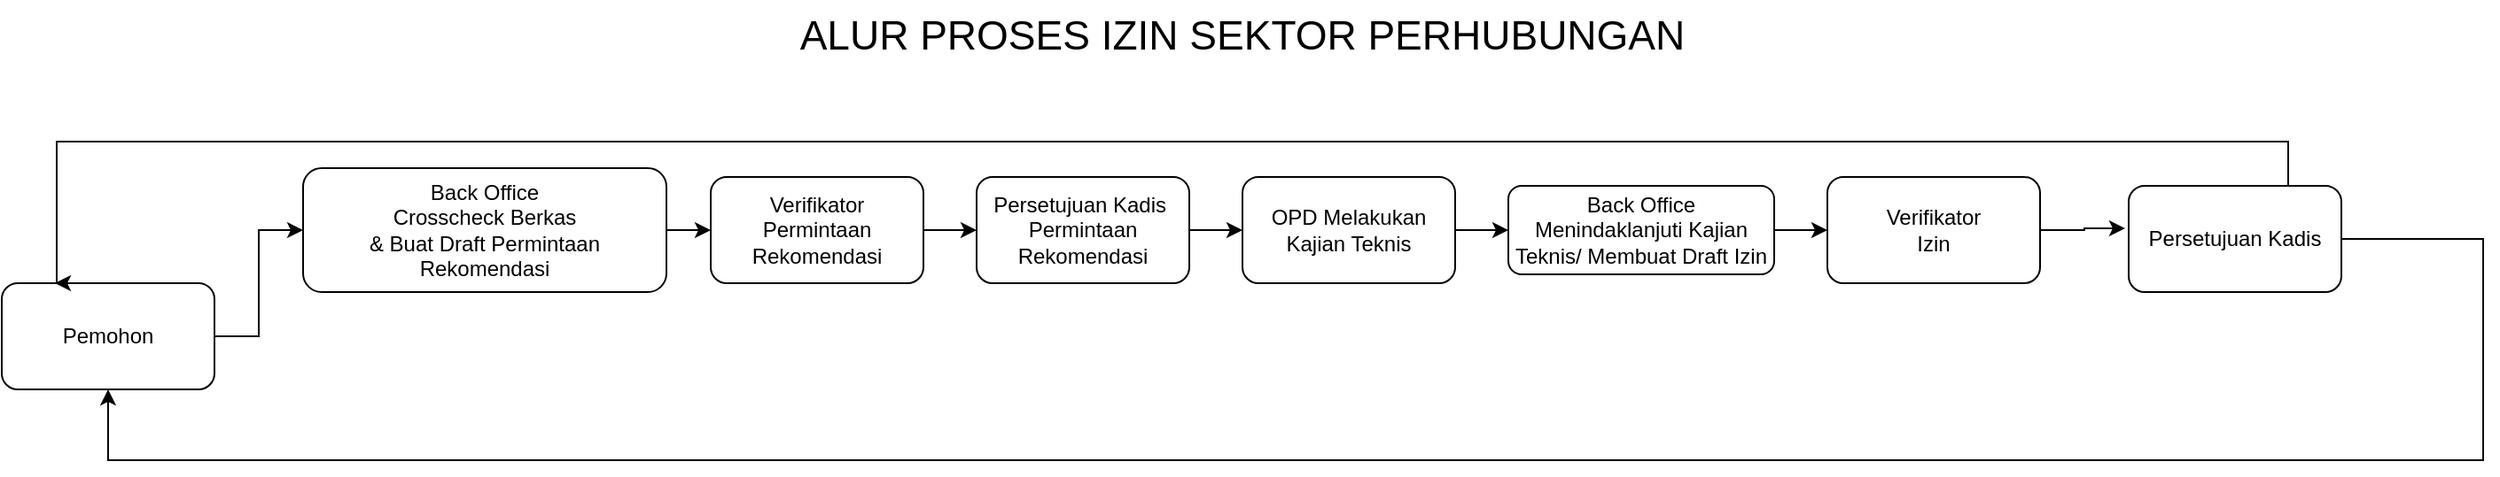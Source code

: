 <mxfile version="24.6.2" type="github">
  <diagram name="Page-1" id="WCSuS18ZcLkWK5BjLlO2">
    <mxGraphModel dx="1434" dy="703" grid="1" gridSize="10" guides="1" tooltips="1" connect="1" arrows="1" fold="1" page="1" pageScale="1" pageWidth="850" pageHeight="1100" math="0" shadow="0">
      <root>
        <mxCell id="0" />
        <mxCell id="1" parent="0" />
        <mxCell id="p7hRojnRqfnaJmvfmgiI-36" style="edgeStyle=orthogonalEdgeStyle;rounded=0;orthogonalLoop=1;jettySize=auto;html=1;entryX=0;entryY=0.5;entryDx=0;entryDy=0;" parent="1" source="p7hRojnRqfnaJmvfmgiI-1" target="p7hRojnRqfnaJmvfmgiI-3" edge="1">
          <mxGeometry relative="1" as="geometry" />
        </mxCell>
        <mxCell id="p7hRojnRqfnaJmvfmgiI-1" value="Pemohon" style="rounded=1;whiteSpace=wrap;html=1;" parent="1" vertex="1">
          <mxGeometry x="110" y="330" width="120" height="60" as="geometry" />
        </mxCell>
        <mxCell id="p7hRojnRqfnaJmvfmgiI-38" style="edgeStyle=orthogonalEdgeStyle;rounded=0;orthogonalLoop=1;jettySize=auto;html=1;entryX=0;entryY=0.5;entryDx=0;entryDy=0;" parent="1" source="p7hRojnRqfnaJmvfmgiI-3" target="p7hRojnRqfnaJmvfmgiI-4" edge="1">
          <mxGeometry relative="1" as="geometry" />
        </mxCell>
        <mxCell id="p7hRojnRqfnaJmvfmgiI-3" value="Back Office&lt;br&gt;&lt;div&gt;&lt;span style=&quot;background-color: initial;&quot;&gt;Crosscheck Berkas&lt;br&gt;&lt;/span&gt;&amp;amp; Buat Draft Permintaan Rekomendasi&lt;br&gt;&lt;/div&gt;" style="rounded=1;whiteSpace=wrap;html=1;" parent="1" vertex="1">
          <mxGeometry x="280" y="265" width="205" height="70" as="geometry" />
        </mxCell>
        <mxCell id="p7hRojnRqfnaJmvfmgiI-40" style="edgeStyle=orthogonalEdgeStyle;rounded=0;orthogonalLoop=1;jettySize=auto;html=1;entryX=0;entryY=0.5;entryDx=0;entryDy=0;" parent="1" source="p7hRojnRqfnaJmvfmgiI-4" target="p7hRojnRqfnaJmvfmgiI-39" edge="1">
          <mxGeometry relative="1" as="geometry" />
        </mxCell>
        <mxCell id="p7hRojnRqfnaJmvfmgiI-4" value="&lt;div&gt;Verifikator&lt;br&gt;Permintaan Rekomendasi&lt;/div&gt;" style="rounded=1;whiteSpace=wrap;html=1;" parent="1" vertex="1">
          <mxGeometry x="510" y="270" width="120" height="60" as="geometry" />
        </mxCell>
        <mxCell id="p7hRojnRqfnaJmvfmgiI-16" style="edgeStyle=orthogonalEdgeStyle;rounded=0;orthogonalLoop=1;jettySize=auto;html=1;entryX=0;entryY=0.5;entryDx=0;entryDy=0;" parent="1" source="p7hRojnRqfnaJmvfmgiI-5" target="p7hRojnRqfnaJmvfmgiI-8" edge="1">
          <mxGeometry relative="1" as="geometry" />
        </mxCell>
        <mxCell id="p7hRojnRqfnaJmvfmgiI-5" value="Back Office&lt;div&gt;Menindaklanjuti Kajian Teknis/ Membuat Draft Izin&lt;/div&gt;" style="rounded=1;whiteSpace=wrap;html=1;" parent="1" vertex="1">
          <mxGeometry x="960" y="275" width="150" height="50" as="geometry" />
        </mxCell>
        <mxCell id="p7hRojnRqfnaJmvfmgiI-15" style="edgeStyle=orthogonalEdgeStyle;rounded=0;orthogonalLoop=1;jettySize=auto;html=1;entryX=0;entryY=0.5;entryDx=0;entryDy=0;" parent="1" source="p7hRojnRqfnaJmvfmgiI-7" target="p7hRojnRqfnaJmvfmgiI-5" edge="1">
          <mxGeometry relative="1" as="geometry" />
        </mxCell>
        <mxCell id="p7hRojnRqfnaJmvfmgiI-7" value="OPD Melakukan Kajian Teknis" style="rounded=1;whiteSpace=wrap;html=1;" parent="1" vertex="1">
          <mxGeometry x="810" y="270" width="120" height="60" as="geometry" />
        </mxCell>
        <mxCell id="p7hRojnRqfnaJmvfmgiI-17" style="edgeStyle=orthogonalEdgeStyle;rounded=0;orthogonalLoop=1;jettySize=auto;html=1;entryX=-0.017;entryY=0.4;entryDx=0;entryDy=0;entryPerimeter=0;" parent="1" source="p7hRojnRqfnaJmvfmgiI-8" target="p7hRojnRqfnaJmvfmgiI-10" edge="1">
          <mxGeometry relative="1" as="geometry">
            <mxPoint x="1420" y="300" as="targetPoint" />
          </mxGeometry>
        </mxCell>
        <mxCell id="p7hRojnRqfnaJmvfmgiI-8" value="&lt;div&gt;Verifikator&lt;br&gt;Izin&lt;/div&gt;" style="rounded=1;whiteSpace=wrap;html=1;" parent="1" vertex="1">
          <mxGeometry x="1140" y="270" width="120" height="60" as="geometry" />
        </mxCell>
        <mxCell id="p7hRojnRqfnaJmvfmgiI-30" style="edgeStyle=orthogonalEdgeStyle;rounded=0;orthogonalLoop=1;jettySize=auto;html=1;exitX=0.5;exitY=0;exitDx=0;exitDy=0;" parent="1" source="p7hRojnRqfnaJmvfmgiI-10" edge="1">
          <mxGeometry relative="1" as="geometry">
            <mxPoint x="140" y="330" as="targetPoint" />
            <mxPoint x="1490.03" y="270" as="sourcePoint" />
            <Array as="points">
              <mxPoint x="1400" y="250" />
              <mxPoint x="141" y="250" />
              <mxPoint x="141" y="330" />
            </Array>
          </mxGeometry>
        </mxCell>
        <mxCell id="p7hRojnRqfnaJmvfmgiI-37" style="edgeStyle=orthogonalEdgeStyle;rounded=0;orthogonalLoop=1;jettySize=auto;html=1;" parent="1" source="p7hRojnRqfnaJmvfmgiI-10" target="p7hRojnRqfnaJmvfmgiI-1" edge="1">
          <mxGeometry relative="1" as="geometry">
            <Array as="points">
              <mxPoint x="1510" y="430" />
              <mxPoint x="170" y="430" />
            </Array>
          </mxGeometry>
        </mxCell>
        <mxCell id="p7hRojnRqfnaJmvfmgiI-10" value="Persetujuan Kadis" style="rounded=1;whiteSpace=wrap;html=1;" parent="1" vertex="1">
          <mxGeometry x="1310" y="275" width="120" height="60" as="geometry" />
        </mxCell>
        <mxCell id="p7hRojnRqfnaJmvfmgiI-41" style="edgeStyle=orthogonalEdgeStyle;rounded=0;orthogonalLoop=1;jettySize=auto;html=1;entryX=0;entryY=0.5;entryDx=0;entryDy=0;" parent="1" source="p7hRojnRqfnaJmvfmgiI-39" target="p7hRojnRqfnaJmvfmgiI-7" edge="1">
          <mxGeometry relative="1" as="geometry" />
        </mxCell>
        <mxCell id="p7hRojnRqfnaJmvfmgiI-39" value="&lt;div&gt;Persetujuan Kadis&amp;nbsp;&lt;br&gt;Permintaan Rekomendasi&lt;/div&gt;" style="rounded=1;whiteSpace=wrap;html=1;" parent="1" vertex="1">
          <mxGeometry x="660" y="270" width="120" height="60" as="geometry" />
        </mxCell>
        <mxCell id="miA6chmxCOdz28sfvFwR-1" value="ALUR PROSES IZIN SEKTOR PERHUBUNGAN" style="text;html=1;align=center;verticalAlign=middle;whiteSpace=wrap;rounded=0;fontSize=23;" vertex="1" parent="1">
          <mxGeometry x="480" y="170" width="660" height="40" as="geometry" />
        </mxCell>
      </root>
    </mxGraphModel>
  </diagram>
</mxfile>
